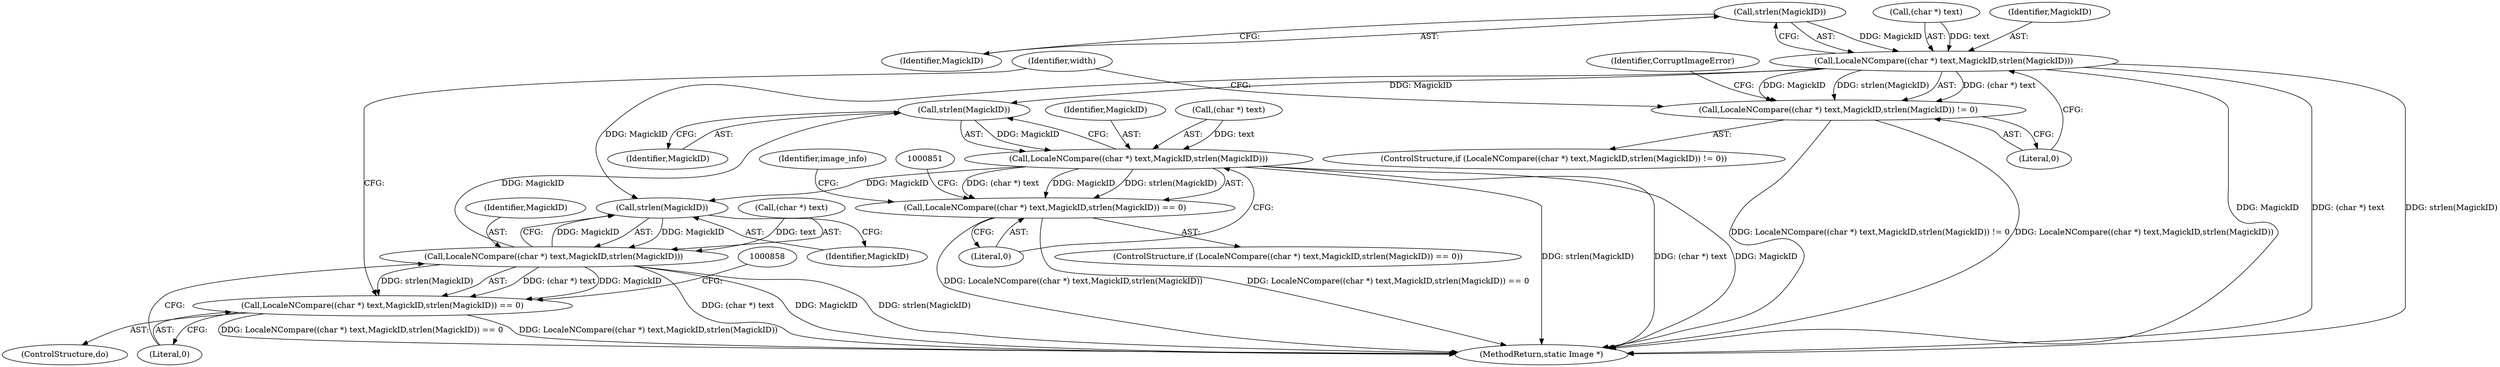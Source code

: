 digraph "0_ImageMagick_48bcf7c39302cdf9b0d9202ad03bf1b95152c44d@API" {
"1000207" [label="(Call,strlen(MagickID))"];
"1000202" [label="(Call,LocaleNCompare((char *) text,MagickID,strlen(MagickID)))"];
"1000201" [label="(Call,LocaleNCompare((char *) text,MagickID,strlen(MagickID)) != 0)"];
"1000807" [label="(Call,strlen(MagickID))"];
"1000802" [label="(Call,LocaleNCompare((char *) text,MagickID,strlen(MagickID)))"];
"1000801" [label="(Call,LocaleNCompare((char *) text,MagickID,strlen(MagickID)) == 0)"];
"1000854" [label="(Call,strlen(MagickID))"];
"1000849" [label="(Call,LocaleNCompare((char *) text,MagickID,strlen(MagickID)))"];
"1000848" [label="(Call,LocaleNCompare((char *) text,MagickID,strlen(MagickID)) == 0)"];
"1000803" [label="(Call,(char *) text)"];
"1000213" [label="(ControlStructure,do)"];
"1000211" [label="(Identifier,CorruptImageError)"];
"1000200" [label="(ControlStructure,if (LocaleNCompare((char *) text,MagickID,strlen(MagickID)) != 0))"];
"1000849" [label="(Call,LocaleNCompare((char *) text,MagickID,strlen(MagickID)))"];
"1000801" [label="(Call,LocaleNCompare((char *) text,MagickID,strlen(MagickID)) == 0)"];
"1000207" [label="(Call,strlen(MagickID))"];
"1000856" [label="(Literal,0)"];
"1000202" [label="(Call,LocaleNCompare((char *) text,MagickID,strlen(MagickID)))"];
"1000216" [label="(Identifier,width)"];
"1000208" [label="(Identifier,MagickID)"];
"1000864" [label="(MethodReturn,static Image *)"];
"1000203" [label="(Call,(char *) text)"];
"1000800" [label="(ControlStructure,if (LocaleNCompare((char *) text,MagickID,strlen(MagickID)) == 0))"];
"1000201" [label="(Call,LocaleNCompare((char *) text,MagickID,strlen(MagickID)) != 0)"];
"1000206" [label="(Identifier,MagickID)"];
"1000809" [label="(Literal,0)"];
"1000806" [label="(Identifier,MagickID)"];
"1000807" [label="(Call,strlen(MagickID))"];
"1000802" [label="(Call,LocaleNCompare((char *) text,MagickID,strlen(MagickID)))"];
"1000808" [label="(Identifier,MagickID)"];
"1000209" [label="(Literal,0)"];
"1000853" [label="(Identifier,MagickID)"];
"1000854" [label="(Call,strlen(MagickID))"];
"1000812" [label="(Identifier,image_info)"];
"1000848" [label="(Call,LocaleNCompare((char *) text,MagickID,strlen(MagickID)) == 0)"];
"1000850" [label="(Call,(char *) text)"];
"1000855" [label="(Identifier,MagickID)"];
"1000207" -> "1000202"  [label="AST: "];
"1000207" -> "1000208"  [label="CFG: "];
"1000208" -> "1000207"  [label="AST: "];
"1000202" -> "1000207"  [label="CFG: "];
"1000207" -> "1000202"  [label="DDG: MagickID"];
"1000202" -> "1000201"  [label="AST: "];
"1000203" -> "1000202"  [label="AST: "];
"1000206" -> "1000202"  [label="AST: "];
"1000209" -> "1000202"  [label="CFG: "];
"1000202" -> "1000864"  [label="DDG: MagickID"];
"1000202" -> "1000864"  [label="DDG: (char *) text"];
"1000202" -> "1000864"  [label="DDG: strlen(MagickID)"];
"1000202" -> "1000201"  [label="DDG: (char *) text"];
"1000202" -> "1000201"  [label="DDG: MagickID"];
"1000202" -> "1000201"  [label="DDG: strlen(MagickID)"];
"1000203" -> "1000202"  [label="DDG: text"];
"1000202" -> "1000807"  [label="DDG: MagickID"];
"1000202" -> "1000854"  [label="DDG: MagickID"];
"1000201" -> "1000200"  [label="AST: "];
"1000201" -> "1000209"  [label="CFG: "];
"1000209" -> "1000201"  [label="AST: "];
"1000211" -> "1000201"  [label="CFG: "];
"1000216" -> "1000201"  [label="CFG: "];
"1000201" -> "1000864"  [label="DDG: LocaleNCompare((char *) text,MagickID,strlen(MagickID)) != 0"];
"1000201" -> "1000864"  [label="DDG: LocaleNCompare((char *) text,MagickID,strlen(MagickID))"];
"1000807" -> "1000802"  [label="AST: "];
"1000807" -> "1000808"  [label="CFG: "];
"1000808" -> "1000807"  [label="AST: "];
"1000802" -> "1000807"  [label="CFG: "];
"1000807" -> "1000802"  [label="DDG: MagickID"];
"1000849" -> "1000807"  [label="DDG: MagickID"];
"1000802" -> "1000801"  [label="AST: "];
"1000803" -> "1000802"  [label="AST: "];
"1000806" -> "1000802"  [label="AST: "];
"1000809" -> "1000802"  [label="CFG: "];
"1000802" -> "1000864"  [label="DDG: strlen(MagickID)"];
"1000802" -> "1000864"  [label="DDG: (char *) text"];
"1000802" -> "1000864"  [label="DDG: MagickID"];
"1000802" -> "1000801"  [label="DDG: (char *) text"];
"1000802" -> "1000801"  [label="DDG: MagickID"];
"1000802" -> "1000801"  [label="DDG: strlen(MagickID)"];
"1000803" -> "1000802"  [label="DDG: text"];
"1000802" -> "1000854"  [label="DDG: MagickID"];
"1000801" -> "1000800"  [label="AST: "];
"1000801" -> "1000809"  [label="CFG: "];
"1000809" -> "1000801"  [label="AST: "];
"1000851" -> "1000801"  [label="CFG: "];
"1000812" -> "1000801"  [label="CFG: "];
"1000801" -> "1000864"  [label="DDG: LocaleNCompare((char *) text,MagickID,strlen(MagickID))"];
"1000801" -> "1000864"  [label="DDG: LocaleNCompare((char *) text,MagickID,strlen(MagickID)) == 0"];
"1000854" -> "1000849"  [label="AST: "];
"1000854" -> "1000855"  [label="CFG: "];
"1000855" -> "1000854"  [label="AST: "];
"1000849" -> "1000854"  [label="CFG: "];
"1000854" -> "1000849"  [label="DDG: MagickID"];
"1000849" -> "1000854"  [label="DDG: MagickID"];
"1000849" -> "1000848"  [label="AST: "];
"1000850" -> "1000849"  [label="AST: "];
"1000853" -> "1000849"  [label="AST: "];
"1000856" -> "1000849"  [label="CFG: "];
"1000849" -> "1000864"  [label="DDG: (char *) text"];
"1000849" -> "1000864"  [label="DDG: MagickID"];
"1000849" -> "1000864"  [label="DDG: strlen(MagickID)"];
"1000849" -> "1000848"  [label="DDG: (char *) text"];
"1000849" -> "1000848"  [label="DDG: MagickID"];
"1000849" -> "1000848"  [label="DDG: strlen(MagickID)"];
"1000850" -> "1000849"  [label="DDG: text"];
"1000848" -> "1000213"  [label="AST: "];
"1000848" -> "1000856"  [label="CFG: "];
"1000856" -> "1000848"  [label="AST: "];
"1000216" -> "1000848"  [label="CFG: "];
"1000858" -> "1000848"  [label="CFG: "];
"1000848" -> "1000864"  [label="DDG: LocaleNCompare((char *) text,MagickID,strlen(MagickID))"];
"1000848" -> "1000864"  [label="DDG: LocaleNCompare((char *) text,MagickID,strlen(MagickID)) == 0"];
}
